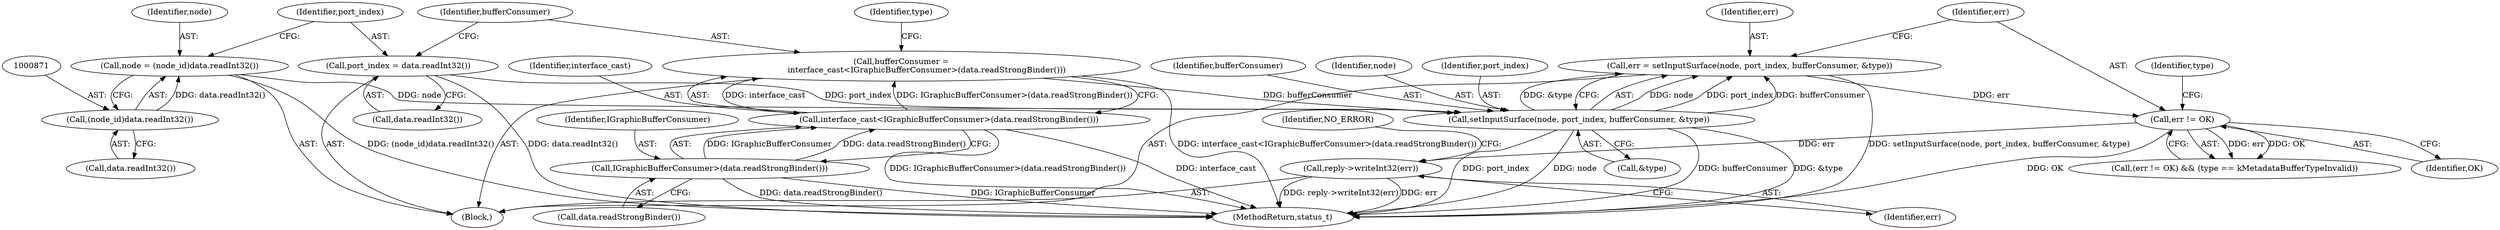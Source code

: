 digraph "0_Android_295c883fe3105b19bcd0f9e07d54c6b589fc5bff@API" {
"1000912" [label="(Call,reply->writeInt32(err))"];
"1000900" [label="(Call,err != OK)"];
"1000890" [label="(Call,err = setInputSurface(node, port_index, bufferConsumer, &type))"];
"1000892" [label="(Call,setInputSurface(node, port_index, bufferConsumer, &type))"];
"1000868" [label="(Call,node = (node_id)data.readInt32())"];
"1000870" [label="(Call,(node_id)data.readInt32())"];
"1000874" [label="(Call,port_index = data.readInt32())"];
"1000878" [label="(Call,bufferConsumer =\n                    interface_cast<IGraphicBufferConsumer>(data.readStrongBinder()))"];
"1000880" [label="(Call,interface_cast<IGraphicBufferConsumer>(data.readStrongBinder()))"];
"1000882" [label="(Call,IGraphicBufferConsumer>(data.readStrongBinder()))"];
"1000887" [label="(Identifier,type)"];
"1000892" [label="(Call,setInputSurface(node, port_index, bufferConsumer, &type))"];
"1000881" [label="(Identifier,interface_cast)"];
"1000869" [label="(Identifier,node)"];
"1000904" [label="(Identifier,type)"];
"1000912" [label="(Call,reply->writeInt32(err))"];
"1000872" [label="(Call,data.readInt32())"];
"1000883" [label="(Identifier,IGraphicBufferConsumer)"];
"1000901" [label="(Identifier,err)"];
"1000879" [label="(Identifier,bufferConsumer)"];
"1000880" [label="(Call,interface_cast<IGraphicBufferConsumer>(data.readStrongBinder()))"];
"1000915" [label="(Identifier,NO_ERROR)"];
"1000876" [label="(Call,data.readInt32())"];
"1000896" [label="(Call,&type)"];
"1000890" [label="(Call,err = setInputSurface(node, port_index, bufferConsumer, &type))"];
"1000868" [label="(Call,node = (node_id)data.readInt32())"];
"1000895" [label="(Identifier,bufferConsumer)"];
"1000882" [label="(Call,IGraphicBufferConsumer>(data.readStrongBinder()))"];
"1000870" [label="(Call,(node_id)data.readInt32())"];
"1000900" [label="(Call,err != OK)"];
"1000875" [label="(Identifier,port_index)"];
"1000891" [label="(Identifier,err)"];
"1000893" [label="(Identifier,node)"];
"1000913" [label="(Identifier,err)"];
"1000899" [label="(Call,(err != OK) && (type == kMetadataBufferTypeInvalid))"];
"1000902" [label="(Identifier,OK)"];
"1000884" [label="(Call,data.readStrongBinder())"];
"1000894" [label="(Identifier,port_index)"];
"1000874" [label="(Call,port_index = data.readInt32())"];
"1000878" [label="(Call,bufferConsumer =\n                    interface_cast<IGraphicBufferConsumer>(data.readStrongBinder()))"];
"1000862" [label="(Block,)"];
"1001343" [label="(MethodReturn,status_t)"];
"1000912" -> "1000862"  [label="AST: "];
"1000912" -> "1000913"  [label="CFG: "];
"1000913" -> "1000912"  [label="AST: "];
"1000915" -> "1000912"  [label="CFG: "];
"1000912" -> "1001343"  [label="DDG: reply->writeInt32(err)"];
"1000912" -> "1001343"  [label="DDG: err"];
"1000900" -> "1000912"  [label="DDG: err"];
"1000900" -> "1000899"  [label="AST: "];
"1000900" -> "1000902"  [label="CFG: "];
"1000901" -> "1000900"  [label="AST: "];
"1000902" -> "1000900"  [label="AST: "];
"1000904" -> "1000900"  [label="CFG: "];
"1000899" -> "1000900"  [label="CFG: "];
"1000900" -> "1001343"  [label="DDG: OK"];
"1000900" -> "1000899"  [label="DDG: err"];
"1000900" -> "1000899"  [label="DDG: OK"];
"1000890" -> "1000900"  [label="DDG: err"];
"1000890" -> "1000862"  [label="AST: "];
"1000890" -> "1000892"  [label="CFG: "];
"1000891" -> "1000890"  [label="AST: "];
"1000892" -> "1000890"  [label="AST: "];
"1000901" -> "1000890"  [label="CFG: "];
"1000890" -> "1001343"  [label="DDG: setInputSurface(node, port_index, bufferConsumer, &type)"];
"1000892" -> "1000890"  [label="DDG: node"];
"1000892" -> "1000890"  [label="DDG: port_index"];
"1000892" -> "1000890"  [label="DDG: bufferConsumer"];
"1000892" -> "1000890"  [label="DDG: &type"];
"1000892" -> "1000896"  [label="CFG: "];
"1000893" -> "1000892"  [label="AST: "];
"1000894" -> "1000892"  [label="AST: "];
"1000895" -> "1000892"  [label="AST: "];
"1000896" -> "1000892"  [label="AST: "];
"1000892" -> "1001343"  [label="DDG: node"];
"1000892" -> "1001343"  [label="DDG: bufferConsumer"];
"1000892" -> "1001343"  [label="DDG: port_index"];
"1000892" -> "1001343"  [label="DDG: &type"];
"1000868" -> "1000892"  [label="DDG: node"];
"1000874" -> "1000892"  [label="DDG: port_index"];
"1000878" -> "1000892"  [label="DDG: bufferConsumer"];
"1000868" -> "1000862"  [label="AST: "];
"1000868" -> "1000870"  [label="CFG: "];
"1000869" -> "1000868"  [label="AST: "];
"1000870" -> "1000868"  [label="AST: "];
"1000875" -> "1000868"  [label="CFG: "];
"1000868" -> "1001343"  [label="DDG: (node_id)data.readInt32()"];
"1000870" -> "1000868"  [label="DDG: data.readInt32()"];
"1000870" -> "1000872"  [label="CFG: "];
"1000871" -> "1000870"  [label="AST: "];
"1000872" -> "1000870"  [label="AST: "];
"1000874" -> "1000862"  [label="AST: "];
"1000874" -> "1000876"  [label="CFG: "];
"1000875" -> "1000874"  [label="AST: "];
"1000876" -> "1000874"  [label="AST: "];
"1000879" -> "1000874"  [label="CFG: "];
"1000874" -> "1001343"  [label="DDG: data.readInt32()"];
"1000878" -> "1000862"  [label="AST: "];
"1000878" -> "1000880"  [label="CFG: "];
"1000879" -> "1000878"  [label="AST: "];
"1000880" -> "1000878"  [label="AST: "];
"1000887" -> "1000878"  [label="CFG: "];
"1000878" -> "1001343"  [label="DDG: interface_cast<IGraphicBufferConsumer>(data.readStrongBinder())"];
"1000880" -> "1000878"  [label="DDG: interface_cast"];
"1000880" -> "1000878"  [label="DDG: IGraphicBufferConsumer>(data.readStrongBinder())"];
"1000880" -> "1000882"  [label="CFG: "];
"1000881" -> "1000880"  [label="AST: "];
"1000882" -> "1000880"  [label="AST: "];
"1000880" -> "1001343"  [label="DDG: interface_cast"];
"1000880" -> "1001343"  [label="DDG: IGraphicBufferConsumer>(data.readStrongBinder())"];
"1000882" -> "1000880"  [label="DDG: IGraphicBufferConsumer"];
"1000882" -> "1000880"  [label="DDG: data.readStrongBinder()"];
"1000882" -> "1000884"  [label="CFG: "];
"1000883" -> "1000882"  [label="AST: "];
"1000884" -> "1000882"  [label="AST: "];
"1000882" -> "1001343"  [label="DDG: IGraphicBufferConsumer"];
"1000882" -> "1001343"  [label="DDG: data.readStrongBinder()"];
}
